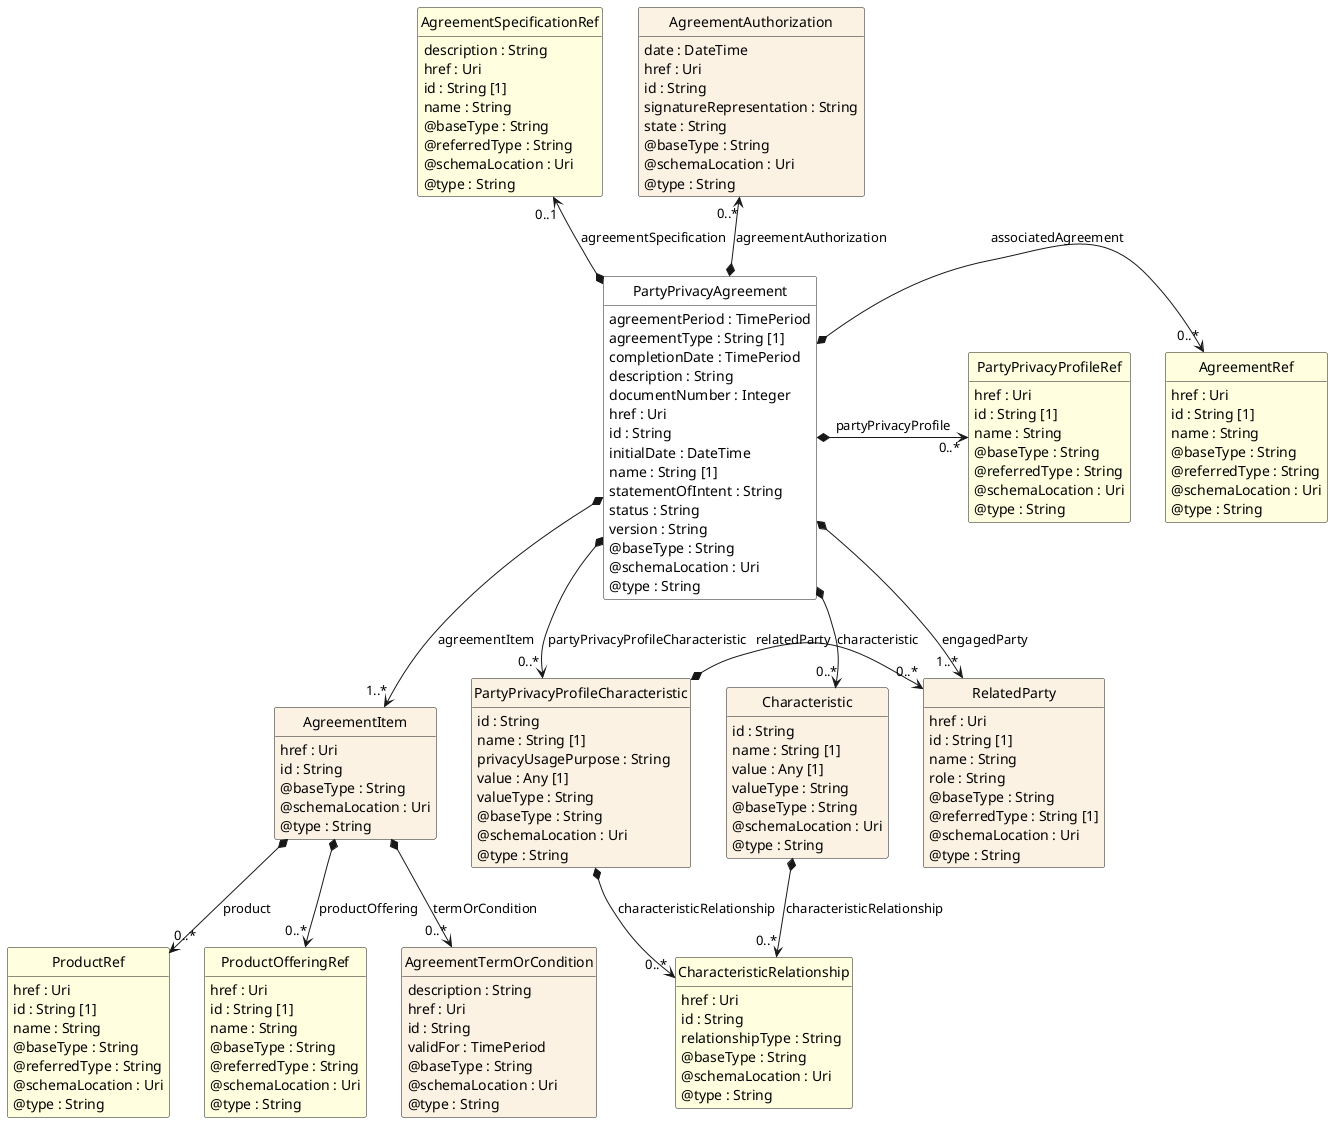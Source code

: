 @startuml
hide circle
hide methods
hide stereotype
show <<Enumeration>> stereotype
skinparam class {
   BackgroundColor<<Enumeration>> #E6F5F7
   BackgroundColor<<Ref>> #FFFFE0
   BackgroundColor<<Pivot>> #FFFFFFF
   BackgroundColor<<SimpleType>> #E2F0DA
   BackgroundColor #FCF2E3
}

class PartyPrivacyAgreement <<Pivot>> {
    agreementPeriod : TimePeriod
    agreementType : String [1]
    completionDate : TimePeriod
    description : String
    documentNumber : Integer
    href : Uri
    id : String
    initialDate : DateTime
    name : String [1]
    statementOfIntent : String
    status : String
    version : String
    @baseType : String
    @schemaLocation : Uri
    @type : String
}

class PartyPrivacyProfileCharacteristic  {
    id : String
    name : String [1]
    privacyUsagePurpose : String
    value : Any [1]
    valueType : String
    @baseType : String
    @schemaLocation : Uri
    @type : String
}

class CharacteristicRelationship  <<Ref>> {
    href : Uri
    id : String
    relationshipType : String
    @baseType : String
    @schemaLocation : Uri
    @type : String
}

class RelatedParty  {
    href : Uri
    id : String [1]
    name : String
    role : String
    @baseType : String
    @referredType : String [1]
    @schemaLocation : Uri
    @type : String
}

class AgreementRef  <<Ref>> {
    href : Uri
    id : String [1]
    name : String
    @baseType : String
    @referredType : String
    @schemaLocation : Uri
    @type : String
}

class AgreementSpecificationRef  <<Ref>> {
    description : String
    href : Uri
    id : String [1]
    name : String
    @baseType : String
    @referredType : String
    @schemaLocation : Uri
    @type : String
}

class Characteristic  {
    id : String
    name : String [1]
    value : Any [1]
    valueType : String
    @baseType : String
    @schemaLocation : Uri
    @type : String
}

class AgreementAuthorization  {
    date : DateTime
    href : Uri
    id : String
    signatureRepresentation : String
    state : String
    @baseType : String
    @schemaLocation : Uri
    @type : String
}

class PartyPrivacyProfileRef  <<Ref>> {
    href : Uri
    id : String [1]
    name : String
    @baseType : String
    @referredType : String
    @schemaLocation : Uri
    @type : String
}

class AgreementItem  {
    href : Uri
    id : String
    @baseType : String
    @schemaLocation : Uri
    @type : String
}

class AgreementTermOrCondition  {
    description : String
    href : Uri
    id : String
    validFor : TimePeriod
    @baseType : String
    @schemaLocation : Uri
    @type : String
}

class ProductRef  <<Ref>> {
    href : Uri
    id : String [1]
    name : String
    @baseType : String
    @referredType : String
    @schemaLocation : Uri
    @type : String
}

class ProductOfferingRef  <<Ref>> {
    href : Uri
    id : String [1]
    name : String
    @baseType : String
    @referredType : String
    @schemaLocation : Uri
    @type : String
}

PartyPrivacyAgreement *-->  "0..*" Characteristic : characteristic

PartyPrivacyAgreement *-->  "1..*" RelatedParty : engagedParty

PartyPrivacyAgreement *-->  "0..*" PartyPrivacyProfileCharacteristic : partyPrivacyProfileCharacteristic

Characteristic *-->  "0..*" CharacteristicRelationship : characteristicRelationship

PartyPrivacyProfileCharacteristic *-->  "0..*" CharacteristicRelationship : characteristicRelationship

PartyPrivacyProfileCharacteristic *-right-> "0..*" RelatedParty : relatedParty

AgreementRef "0..*" <-left-* PartyPrivacyAgreement : associatedAgreement

PartyPrivacyAgreement *-right-> "0..*" PartyPrivacyProfileRef : partyPrivacyProfile

AgreementAuthorization "0..*" <--* PartyPrivacyAgreement : agreementAuthorization

AgreementSpecificationRef "0..1" <--* PartyPrivacyAgreement : agreementSpecification

PartyPrivacyAgreement *-->  "1..*" AgreementItem : agreementItem

AgreementItem -right[hidden]-> Characteristic

AgreementItem *-->  "0..*" ProductOfferingRef : productOffering

AgreementItem *-->  "0..*" AgreementTermOrCondition : termOrCondition

AgreementItem *-->  "0..*" ProductRef : product

@enduml